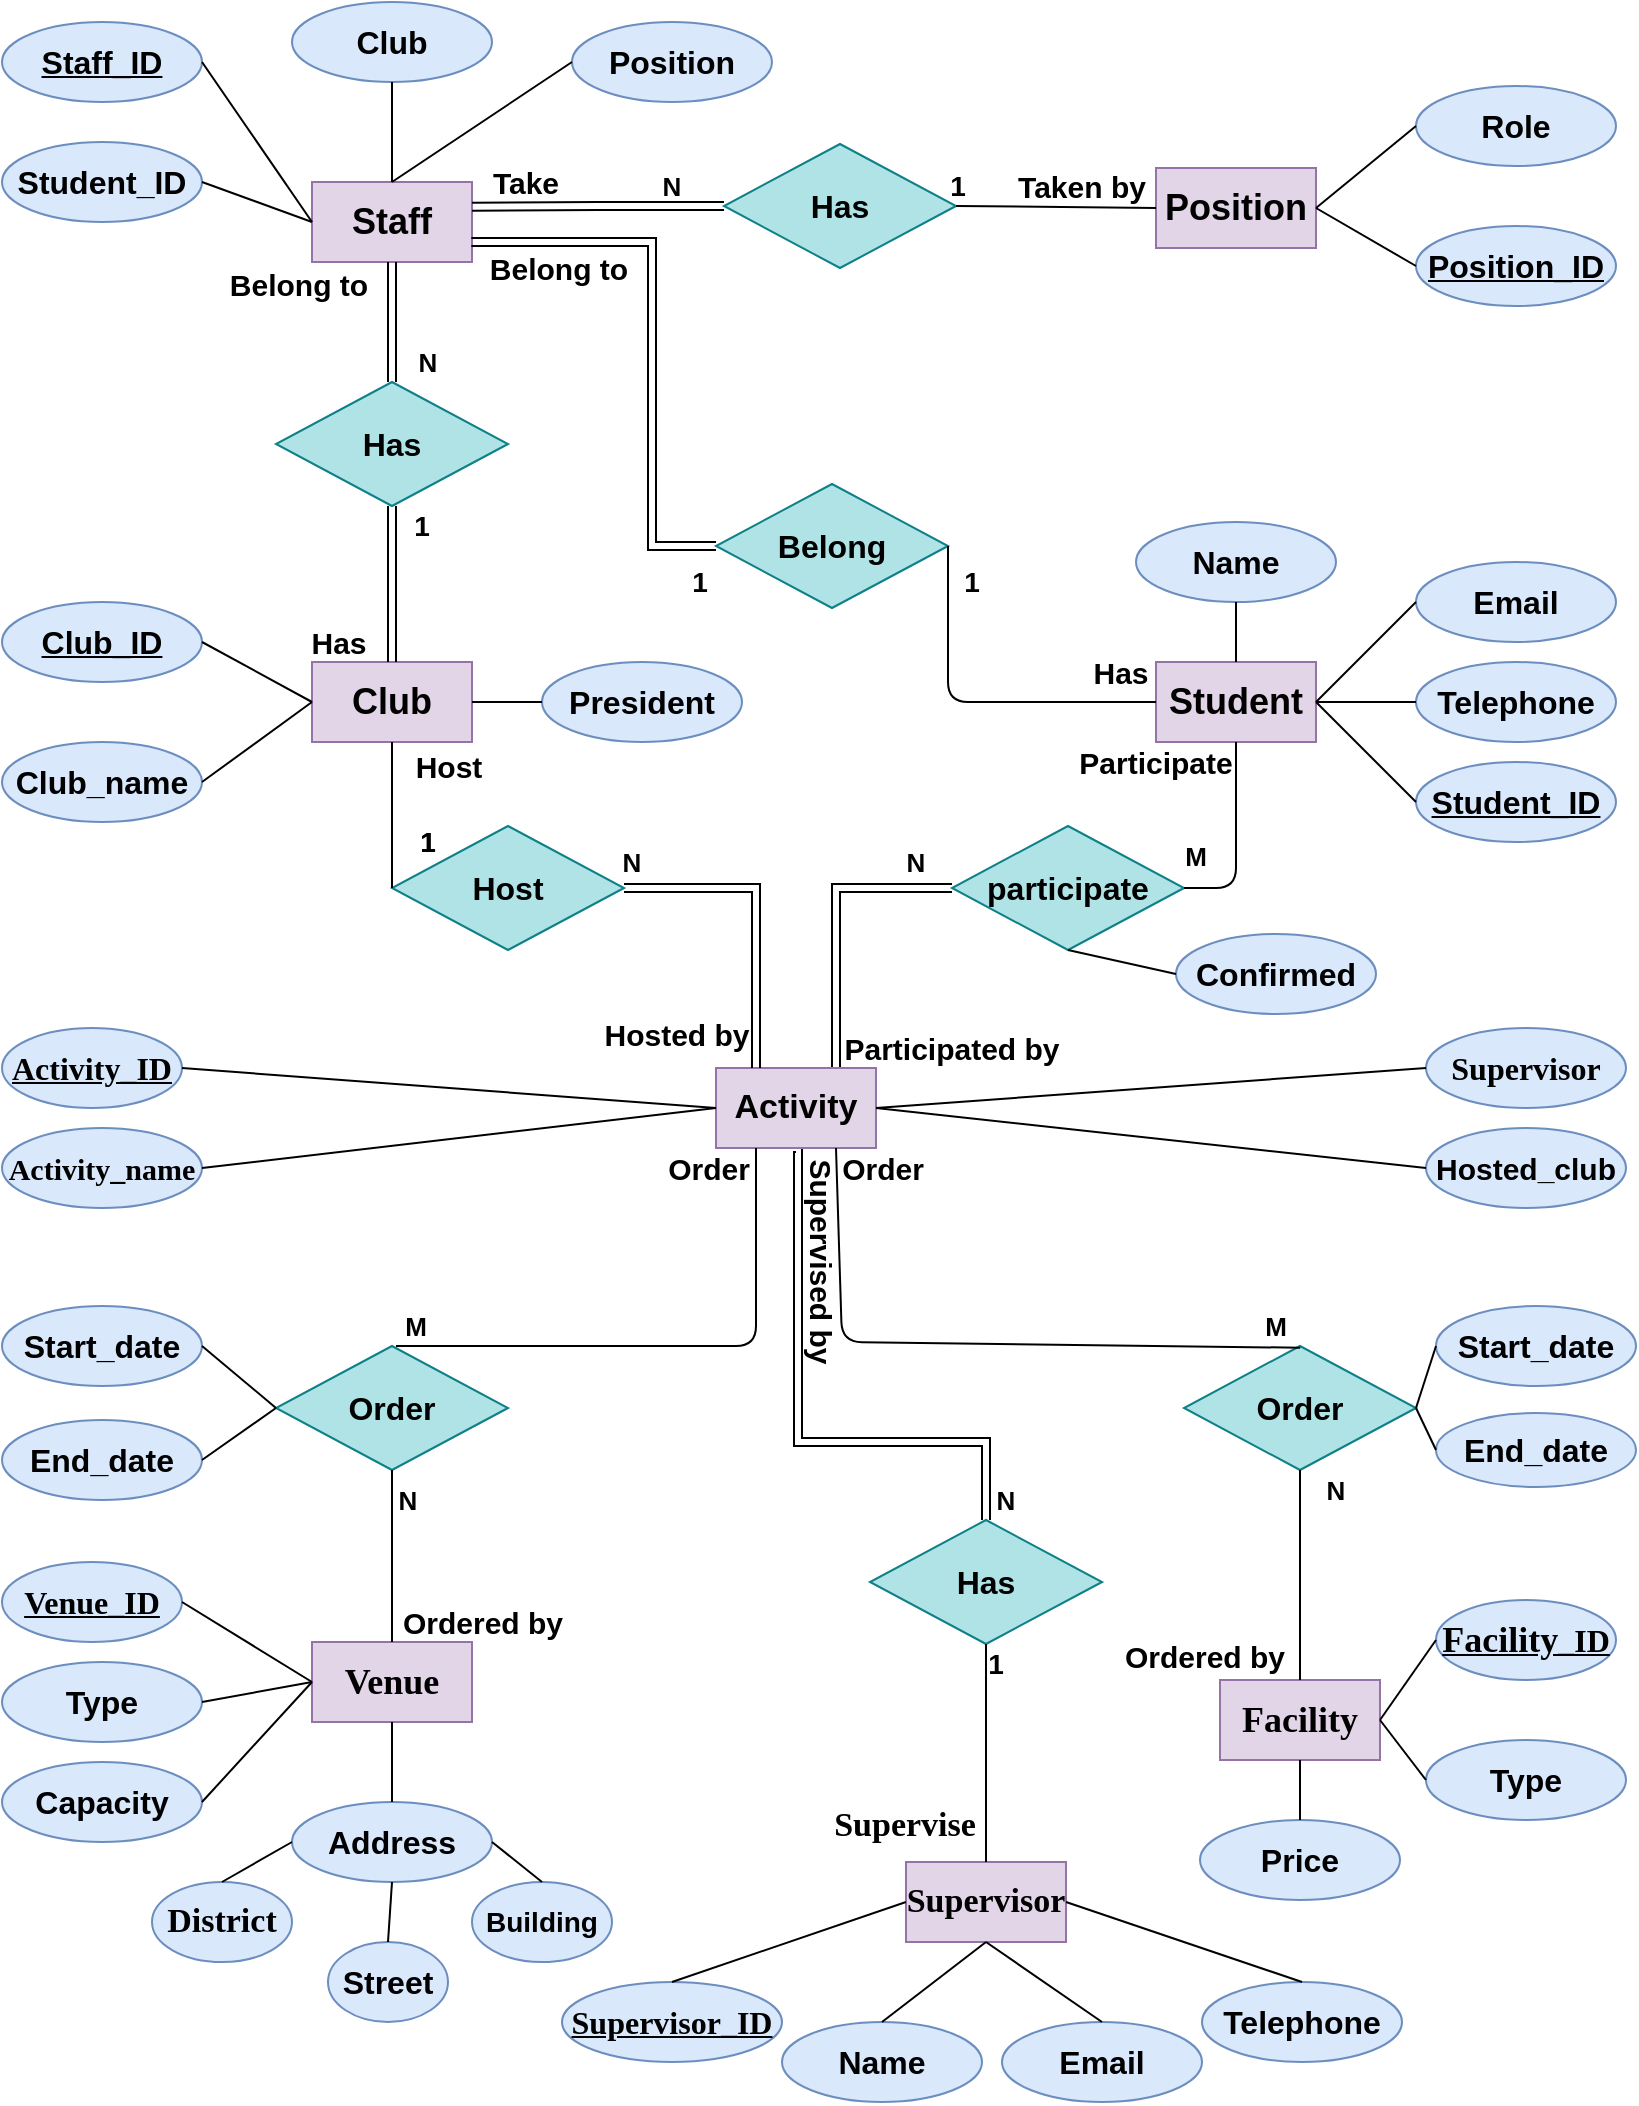 <mxfile version="12.3.0" type="device" pages="1"><diagram id="zt30paivqqzFHxiMV38L" name="Page-1"><mxGraphModel dx="1024" dy="539" grid="1" gridSize="10" guides="1" tooltips="1" connect="1" arrows="1" fold="1" page="1" pageScale="1" pageWidth="827" pageHeight="1169" math="0" shadow="0"><root><mxCell id="0"/><mxCell id="1" parent="0"/><mxCell id="gVmqUrvGVKl8RdNOPW-S-120" style="edgeStyle=orthogonalEdgeStyle;rounded=0;orthogonalLoop=1;jettySize=auto;html=1;exitX=0.75;exitY=0;exitDx=0;exitDy=0;entryX=0.5;entryY=1;entryDx=0;entryDy=0;fontSize=13;shape=link;" parent="1" source="gVmqUrvGVKl8RdNOPW-S-1" target="gVmqUrvGVKl8RdNOPW-S-117" edge="1"><mxGeometry relative="1" as="geometry"/></mxCell><mxCell id="gVmqUrvGVKl8RdNOPW-S-197" style="edgeStyle=orthogonalEdgeStyle;shape=link;rounded=0;orthogonalLoop=1;jettySize=auto;html=1;exitX=0.5;exitY=1;exitDx=0;exitDy=0;entryX=0;entryY=0.5;entryDx=0;entryDy=0;fontSize=13;" parent="1" source="gVmqUrvGVKl8RdNOPW-S-1" target="gVmqUrvGVKl8RdNOPW-S-194" edge="1"><mxGeometry relative="1" as="geometry"><Array as="points"><mxPoint x="403" y="830"/><mxPoint x="497" y="830"/></Array></mxGeometry></mxCell><mxCell id="gVmqUrvGVKl8RdNOPW-S-1" value="&lt;font style=&quot;font-size: 17px&quot;&gt;&lt;span&gt;Activity&lt;/span&gt;&lt;/font&gt;" style="rounded=0;whiteSpace=wrap;html=1;fontStyle=1;fillColor=#e1d5e7;strokeColor=#9673a6;" parent="1" vertex="1"><mxGeometry x="362" y="643" width="80" height="40" as="geometry"/></mxCell><mxCell id="gVmqUrvGVKl8RdNOPW-S-4" value="&lt;font style=&quot;font-size: 18px&quot;&gt;&lt;span&gt;&lt;font style=&quot;font-size: 18px&quot;&gt;Position&lt;/font&gt;&lt;/span&gt;&lt;/font&gt;" style="rounded=0;whiteSpace=wrap;html=1;fontStyle=1;fillColor=#e1d5e7;strokeColor=#9673a6;" parent="1" vertex="1"><mxGeometry x="582" y="193" width="80" height="40" as="geometry"/></mxCell><mxCell id="gVmqUrvGVKl8RdNOPW-S-5" value="&lt;font style=&quot;font-size: 17px&quot;&gt;&lt;span&gt;&lt;font style=&quot;font-size: 17px&quot;&gt;&lt;span style=&quot;font-family: &amp;#34;calibri&amp;#34; ; color: black&quot;&gt;Supervisor&lt;/span&gt;&lt;/font&gt;&lt;/span&gt;&lt;/font&gt;" style="rounded=0;whiteSpace=wrap;html=1;fontStyle=1;fillColor=#e1d5e7;strokeColor=#9673a6;" parent="1" vertex="1"><mxGeometry x="457" y="1040" width="80" height="40" as="geometry"/></mxCell><mxCell id="gVmqUrvGVKl8RdNOPW-S-6" value="&lt;font style=&quot;font-size: 18px&quot;&gt;&lt;span&gt;&lt;font style=&quot;font-size: 18px&quot;&gt;&lt;span style=&quot;font-family: &amp;#34;calibri&amp;#34; ; color: black&quot;&gt;Facility&lt;/span&gt;&lt;/font&gt;&lt;/span&gt;&lt;/font&gt;" style="rounded=0;whiteSpace=wrap;html=1;fontStyle=1;fillColor=#e1d5e7;strokeColor=#9673a6;" parent="1" vertex="1"><mxGeometry x="614" y="949" width="80" height="40" as="geometry"/></mxCell><mxCell id="gVmqUrvGVKl8RdNOPW-S-7" value="&lt;font style=&quot;font-size: 18px&quot;&gt;&lt;span&gt;&lt;span&gt;&lt;font style=&quot;font-size: 18px&quot;&gt;&lt;span style=&quot;font-family: &amp;#34;calibri&amp;#34; ; color: black&quot;&gt;Venue&lt;/span&gt;&lt;/font&gt;&lt;/span&gt;&lt;/span&gt;&lt;/font&gt;" style="rounded=0;whiteSpace=wrap;html=1;fontStyle=1;fillColor=#e1d5e7;strokeColor=#9673a6;" parent="1" vertex="1"><mxGeometry x="160" y="930" width="80" height="40" as="geometry"/></mxCell><mxCell id="gVmqUrvGVKl8RdNOPW-S-8" value="&lt;font style=&quot;font-size: 18px&quot;&gt;&lt;span&gt;&lt;font style=&quot;font-size: 18px&quot;&gt;Staff&lt;/font&gt;&lt;/span&gt;&lt;/font&gt;" style="rounded=0;whiteSpace=wrap;html=1;fontSize=13;fontStyle=1;fillColor=#e1d5e7;strokeColor=#9673a6;" parent="1" vertex="1"><mxGeometry x="160" y="200" width="80" height="40" as="geometry"/></mxCell><mxCell id="gVmqUrvGVKl8RdNOPW-S-9" value="&lt;font style=&quot;font-size: 18px&quot;&gt;&lt;span&gt;Club&lt;/span&gt;&lt;/font&gt;" style="rounded=0;whiteSpace=wrap;html=1;fontStyle=1;fillColor=#e1d5e7;strokeColor=#9673a6;" parent="1" vertex="1"><mxGeometry x="160" y="440" width="80" height="40" as="geometry"/></mxCell><mxCell id="gVmqUrvGVKl8RdNOPW-S-10" value="&lt;font style=&quot;font-size: 18px&quot;&gt;&lt;span&gt;Student&lt;/span&gt;&lt;/font&gt;" style="rounded=0;whiteSpace=wrap;html=1;fontStyle=1;fillColor=#e1d5e7;strokeColor=#9673a6;" parent="1" vertex="1"><mxGeometry x="582" y="440" width="80" height="40" as="geometry"/></mxCell><mxCell id="gVmqUrvGVKl8RdNOPW-S-19" value="&lt;span&gt;&lt;br&gt;&lt;br&gt;&lt;/span&gt;&lt;p style=&quot;margin-top: 0pt ; margin-bottom: 0pt ; margin-left: 0in ; text-align: center ; direction: ltr ; unicode-bidi: embed ; word-break: normal ; font-size: 16px&quot;&gt;&lt;span&gt;&lt;font style=&quot;font-size: 16px&quot;&gt;&lt;u&gt;&lt;span style=&quot;font-family: &amp;quot;calibri&amp;quot; ; color: black&quot;&gt;Activity_ID&lt;/span&gt;&lt;/u&gt;&lt;/font&gt;&lt;/span&gt;&lt;/p&gt;&lt;span&gt;&lt;br&gt;&lt;br&gt;&lt;/span&gt;" style="ellipse;whiteSpace=wrap;html=1;fontSize=13;fillColor=#dae8fc;strokeColor=#6c8ebf;fontStyle=1" parent="1" vertex="1"><mxGeometry x="5" y="623" width="90" height="40" as="geometry"/></mxCell><mxCell id="gVmqUrvGVKl8RdNOPW-S-21" value="&lt;span&gt;&lt;font style=&quot;font-size: 15px&quot;&gt;&lt;br&gt;&lt;br&gt;&lt;/font&gt;&lt;/span&gt;&lt;p style=&quot;margin-top: 0pt ; margin-bottom: 0pt ; margin-left: 0in ; text-align: center ; direction: ltr ; unicode-bidi: embed ; word-break: normal ; font-size: 15px&quot;&gt;&lt;span&gt;&lt;font style=&quot;font-size: 15px&quot;&gt;&lt;span style=&quot;font-family: &amp;quot;calibri&amp;quot; ; color: black&quot;&gt;Activity_name&lt;/span&gt;&lt;/font&gt;&lt;/span&gt;&lt;/p&gt;&lt;span&gt;&lt;font style=&quot;font-size: 15px&quot;&gt;&lt;br&gt;&lt;br&gt;&lt;/font&gt;&lt;/span&gt;" style="ellipse;whiteSpace=wrap;html=1;fontSize=13;fillColor=#dae8fc;strokeColor=#6c8ebf;fontStyle=1" parent="1" vertex="1"><mxGeometry x="5" y="673" width="100" height="40" as="geometry"/></mxCell><mxCell id="gVmqUrvGVKl8RdNOPW-S-26" value="" style="endArrow=none;html=1;fontSize=13;exitX=1;exitY=0.5;exitDx=0;exitDy=0;entryX=0;entryY=0.5;entryDx=0;entryDy=0;fontStyle=1" parent="1" source="gVmqUrvGVKl8RdNOPW-S-19" target="gVmqUrvGVKl8RdNOPW-S-1" edge="1"><mxGeometry width="50" height="50" relative="1" as="geometry"><mxPoint x="280" y="765" as="sourcePoint"/><mxPoint x="360" y="660" as="targetPoint"/></mxGeometry></mxCell><mxCell id="gVmqUrvGVKl8RdNOPW-S-29" value="" style="endArrow=none;html=1;fontSize=13;exitX=1;exitY=0.5;exitDx=0;exitDy=0;entryX=0;entryY=0.5;entryDx=0;entryDy=0;fontStyle=1" parent="1" source="gVmqUrvGVKl8RdNOPW-S-21" target="gVmqUrvGVKl8RdNOPW-S-1" edge="1"><mxGeometry width="50" height="50" relative="1" as="geometry"><mxPoint x="280.0" y="633" as="sourcePoint"/><mxPoint x="350" y="670" as="targetPoint"/></mxGeometry></mxCell><mxCell id="gVmqUrvGVKl8RdNOPW-S-30" value="&lt;font size=&quot;1&quot;&gt;&lt;span style=&quot;font-size: 15px&quot;&gt;Hosted_club&lt;/span&gt;&lt;/font&gt;" style="ellipse;whiteSpace=wrap;html=1;fontSize=13;fillColor=#dae8fc;strokeColor=#6c8ebf;fontStyle=1" parent="1" vertex="1"><mxGeometry x="717" y="673" width="100" height="40" as="geometry"/></mxCell><mxCell id="gVmqUrvGVKl8RdNOPW-S-34" value="" style="endArrow=none;html=1;fontSize=13;exitX=0;exitY=0.5;exitDx=0;exitDy=0;entryX=1;entryY=0.5;entryDx=0;entryDy=0;fontStyle=1" parent="1" source="gVmqUrvGVKl8RdNOPW-S-30" target="gVmqUrvGVKl8RdNOPW-S-1" edge="1"><mxGeometry width="50" height="50" relative="1" as="geometry"><mxPoint x="150" y="673" as="sourcePoint"/><mxPoint x="372.0" y="673" as="targetPoint"/></mxGeometry></mxCell><mxCell id="gVmqUrvGVKl8RdNOPW-S-36" value="&lt;font style=&quot;font-size: 16px&quot;&gt;&lt;span&gt;&lt;font style=&quot;font-size: 16px&quot;&gt;&lt;span style=&quot;font-family: &amp;#34;calibri&amp;#34; ; color: black&quot;&gt;Supervisor&lt;/span&gt;&lt;/font&gt;&lt;/span&gt;&lt;/font&gt;" style="ellipse;whiteSpace=wrap;html=1;fontSize=13;fillColor=#dae8fc;strokeColor=#6c8ebf;fontStyle=1" parent="1" vertex="1"><mxGeometry x="717" y="623" width="100" height="40" as="geometry"/></mxCell><mxCell id="gVmqUrvGVKl8RdNOPW-S-37" value="" style="endArrow=none;html=1;fontSize=13;exitX=1;exitY=0.5;exitDx=0;exitDy=0;entryX=0;entryY=0.5;entryDx=0;entryDy=0;fontStyle=1" parent="1" source="gVmqUrvGVKl8RdNOPW-S-1" target="gVmqUrvGVKl8RdNOPW-S-36" edge="1"><mxGeometry width="50" height="50" relative="1" as="geometry"><mxPoint x="140" y="626" as="sourcePoint"/><mxPoint x="372.0" y="673" as="targetPoint"/></mxGeometry></mxCell><mxCell id="gVmqUrvGVKl8RdNOPW-S-47" value="&lt;span&gt;&lt;br&gt;&lt;br&gt;&lt;/span&gt;&lt;p style=&quot;margin-top: 0pt ; margin-bottom: 0pt ; margin-left: 0in ; text-align: center ; direction: ltr ; unicode-bidi: embed ; word-break: normal ; font-size: 16px&quot;&gt;&lt;span&gt;&lt;font style=&quot;font-size: 16px&quot;&gt;&lt;u&gt;&lt;span style=&quot;font-family: &amp;#34;calibri&amp;#34; ; color: black&quot;&gt;&lt;span&gt;&lt;span&gt;&lt;font style=&quot;font-size: 16px&quot;&gt;&lt;span style=&quot;font-family: &amp;#34;calibri&amp;#34; ; color: black&quot;&gt;Venue&lt;/span&gt;&lt;/font&gt;&lt;/span&gt;&lt;/span&gt;_ID&lt;/span&gt;&lt;/u&gt;&lt;/font&gt;&lt;/span&gt;&lt;/p&gt;&lt;span&gt;&lt;br&gt;&lt;br&gt;&lt;/span&gt;" style="ellipse;whiteSpace=wrap;html=1;fontSize=13;fillColor=#dae8fc;strokeColor=#6c8ebf;fontStyle=1" parent="1" vertex="1"><mxGeometry x="5" y="890" width="90" height="40" as="geometry"/></mxCell><mxCell id="gVmqUrvGVKl8RdNOPW-S-49" value="" style="endArrow=none;html=1;fontSize=13;entryX=0;entryY=0.5;entryDx=0;entryDy=0;exitX=1;exitY=0.5;exitDx=0;exitDy=0;" parent="1" source="gVmqUrvGVKl8RdNOPW-S-47" target="gVmqUrvGVKl8RdNOPW-S-7" edge="1"><mxGeometry width="50" height="50" relative="1" as="geometry"><mxPoint x="10" y="1190" as="sourcePoint"/><mxPoint x="60" y="1140" as="targetPoint"/></mxGeometry></mxCell><mxCell id="gVmqUrvGVKl8RdNOPW-S-50" value="&lt;font style=&quot;font-size: 16px&quot;&gt;Address&lt;/font&gt;" style="ellipse;whiteSpace=wrap;html=1;fontSize=13;fillColor=#dae8fc;strokeColor=#6c8ebf;fontStyle=1" parent="1" vertex="1"><mxGeometry x="150" y="1010" width="100" height="40" as="geometry"/></mxCell><mxCell id="gVmqUrvGVKl8RdNOPW-S-51" value="&lt;font style=&quot;font-size: 16px&quot;&gt;Type&lt;/font&gt;" style="ellipse;whiteSpace=wrap;html=1;fontSize=13;fillColor=#dae8fc;strokeColor=#6c8ebf;fontStyle=1" parent="1" vertex="1"><mxGeometry x="5" y="940" width="100" height="40" as="geometry"/></mxCell><mxCell id="gVmqUrvGVKl8RdNOPW-S-54" value="&lt;font style=&quot;font-size: 16px&quot;&gt;Capacity&lt;/font&gt;" style="ellipse;whiteSpace=wrap;html=1;fontSize=13;fillColor=#dae8fc;strokeColor=#6c8ebf;fontStyle=1" parent="1" vertex="1"><mxGeometry x="5" y="990" width="100" height="40" as="geometry"/></mxCell><mxCell id="gVmqUrvGVKl8RdNOPW-S-55" value="" style="endArrow=none;html=1;fontSize=13;exitX=1;exitY=0.5;exitDx=0;exitDy=0;" parent="1" source="gVmqUrvGVKl8RdNOPW-S-51" edge="1"><mxGeometry width="50" height="50" relative="1" as="geometry"><mxPoint x="105" y="920" as="sourcePoint"/><mxPoint x="160" y="950" as="targetPoint"/></mxGeometry></mxCell><mxCell id="gVmqUrvGVKl8RdNOPW-S-56" value="" style="endArrow=none;html=1;fontSize=13;exitX=1;exitY=0.5;exitDx=0;exitDy=0;" parent="1" source="gVmqUrvGVKl8RdNOPW-S-54" edge="1"><mxGeometry width="50" height="50" relative="1" as="geometry"><mxPoint x="115" y="970" as="sourcePoint"/><mxPoint x="160" y="950" as="targetPoint"/></mxGeometry></mxCell><mxCell id="gVmqUrvGVKl8RdNOPW-S-57" value="" style="endArrow=none;html=1;fontSize=13;exitX=0.5;exitY=0;exitDx=0;exitDy=0;entryX=0.5;entryY=1;entryDx=0;entryDy=0;" parent="1" source="gVmqUrvGVKl8RdNOPW-S-50" target="gVmqUrvGVKl8RdNOPW-S-7" edge="1"><mxGeometry width="50" height="50" relative="1" as="geometry"><mxPoint x="115" y="1020" as="sourcePoint"/><mxPoint x="170" y="960" as="targetPoint"/></mxGeometry></mxCell><mxCell id="gVmqUrvGVKl8RdNOPW-S-58" value="&lt;span&gt;&lt;br&gt;&lt;br&gt;&lt;/span&gt;&lt;p style=&quot;margin-top: 0pt ; margin-bottom: 0pt ; margin-left: 0in ; text-align: center ; direction: ltr ; unicode-bidi: embed ; word-break: normal ; font-size: 16px&quot;&gt;&lt;span&gt;&lt;font style=&quot;font-size: 16px&quot;&gt;&lt;u&gt;&lt;span style=&quot;font-family: &amp;#34;calibri&amp;#34; ; color: black&quot;&gt;&lt;span&gt;&lt;span&gt;&lt;font style=&quot;font-size: 16px&quot;&gt;&lt;span style=&quot;font-family: &amp;#34;calibri&amp;#34; ; color: black&quot;&gt;&lt;font style=&quot;font-size: 16px&quot;&gt;&lt;span&gt;&lt;font style=&quot;font-size: 16px&quot;&gt;&lt;span style=&quot;font-family: &amp;#34;calibri&amp;#34; ; color: black&quot;&gt;Supervisor&lt;/span&gt;&lt;/font&gt;&lt;/span&gt;&lt;/font&gt;&lt;/span&gt;&lt;/font&gt;&lt;/span&gt;&lt;/span&gt;_ID&lt;/span&gt;&lt;/u&gt;&lt;/font&gt;&lt;/span&gt;&lt;/p&gt;&lt;span&gt;&lt;br&gt;&lt;br&gt;&lt;/span&gt;" style="ellipse;whiteSpace=wrap;html=1;fontSize=13;fillColor=#dae8fc;strokeColor=#6c8ebf;fontStyle=1" parent="1" vertex="1"><mxGeometry x="285" y="1100" width="110" height="40" as="geometry"/></mxCell><mxCell id="gVmqUrvGVKl8RdNOPW-S-59" value="&lt;font style=&quot;font-size: 17px&quot;&gt;&lt;span style=&quot;font-family: &amp;#34;calibri&amp;#34; ; color: black ; font-weight: bold&quot;&gt;District&lt;/span&gt;&lt;/font&gt;" style="ellipse;whiteSpace=wrap;html=1;fontSize=13;fillColor=#dae8fc;strokeColor=#6c8ebf;fontStyle=1" parent="1" vertex="1"><mxGeometry x="80" y="1050" width="70" height="40" as="geometry"/></mxCell><mxCell id="gVmqUrvGVKl8RdNOPW-S-60" value="&lt;font style=&quot;font-size: 16px&quot;&gt;Street&lt;/font&gt;" style="ellipse;whiteSpace=wrap;html=1;fontSize=13;fillColor=#dae8fc;strokeColor=#6c8ebf;fontStyle=1" parent="1" vertex="1"><mxGeometry x="168" y="1080" width="60" height="40" as="geometry"/></mxCell><mxCell id="gVmqUrvGVKl8RdNOPW-S-61" value="&lt;font style=&quot;font-size: 14px&quot;&gt;Building&lt;/font&gt;" style="ellipse;whiteSpace=wrap;html=1;fontSize=13;fillColor=#dae8fc;strokeColor=#6c8ebf;fontStyle=1" parent="1" vertex="1"><mxGeometry x="240" y="1050" width="70" height="40" as="geometry"/></mxCell><mxCell id="gVmqUrvGVKl8RdNOPW-S-62" value="" style="endArrow=none;html=1;fontSize=13;entryX=0;entryY=0.5;entryDx=0;entryDy=0;exitX=0.5;exitY=0;exitDx=0;exitDy=0;" parent="1" source="gVmqUrvGVKl8RdNOPW-S-59" target="gVmqUrvGVKl8RdNOPW-S-50" edge="1"><mxGeometry width="50" height="50" relative="1" as="geometry"><mxPoint x="10" y="1280" as="sourcePoint"/><mxPoint x="60" y="1230" as="targetPoint"/></mxGeometry></mxCell><mxCell id="gVmqUrvGVKl8RdNOPW-S-63" value="" style="endArrow=none;html=1;fontSize=13;entryX=1;entryY=0.5;entryDx=0;entryDy=0;exitX=0.5;exitY=0;exitDx=0;exitDy=0;" parent="1" source="gVmqUrvGVKl8RdNOPW-S-61" target="gVmqUrvGVKl8RdNOPW-S-50" edge="1"><mxGeometry width="50" height="50" relative="1" as="geometry"><mxPoint x="10" y="1280" as="sourcePoint"/><mxPoint x="60" y="1230" as="targetPoint"/></mxGeometry></mxCell><mxCell id="gVmqUrvGVKl8RdNOPW-S-64" value="" style="endArrow=none;html=1;fontSize=13;entryX=0.5;entryY=1;entryDx=0;entryDy=0;exitX=0.5;exitY=0;exitDx=0;exitDy=0;" parent="1" source="gVmqUrvGVKl8RdNOPW-S-60" target="gVmqUrvGVKl8RdNOPW-S-50" edge="1"><mxGeometry width="50" height="50" relative="1" as="geometry"><mxPoint x="10" y="1280" as="sourcePoint"/><mxPoint x="60" y="1230" as="targetPoint"/></mxGeometry></mxCell><mxCell id="gVmqUrvGVKl8RdNOPW-S-65" value="&lt;font style=&quot;font-size: 16px&quot;&gt;Name&lt;/font&gt;" style="ellipse;whiteSpace=wrap;html=1;fontSize=13;fillColor=#dae8fc;strokeColor=#6c8ebf;fontStyle=1" parent="1" vertex="1"><mxGeometry x="395" y="1120" width="100" height="40" as="geometry"/></mxCell><mxCell id="gVmqUrvGVKl8RdNOPW-S-66" value="&lt;font style=&quot;font-size: 16px&quot;&gt;Email&lt;/font&gt;" style="ellipse;whiteSpace=wrap;html=1;fontSize=13;fillColor=#dae8fc;strokeColor=#6c8ebf;fontStyle=1" parent="1" vertex="1"><mxGeometry x="505" y="1120" width="100" height="40" as="geometry"/></mxCell><mxCell id="gVmqUrvGVKl8RdNOPW-S-67" value="&lt;font style=&quot;font-size: 16px&quot;&gt;Telephone&lt;/font&gt;" style="ellipse;whiteSpace=wrap;html=1;fontSize=13;fillColor=#dae8fc;strokeColor=#6c8ebf;fontStyle=1" parent="1" vertex="1"><mxGeometry x="605" y="1100" width="100" height="40" as="geometry"/></mxCell><mxCell id="gVmqUrvGVKl8RdNOPW-S-68" value="" style="endArrow=none;html=1;fontSize=13;entryX=0;entryY=0.5;entryDx=0;entryDy=0;exitX=0.5;exitY=0;exitDx=0;exitDy=0;" parent="1" source="gVmqUrvGVKl8RdNOPW-S-58" target="gVmqUrvGVKl8RdNOPW-S-5" edge="1"><mxGeometry width="50" height="50" relative="1" as="geometry"><mxPoint x="85" y="1238.5" as="sourcePoint"/><mxPoint x="135" y="1188.5" as="targetPoint"/></mxGeometry></mxCell><mxCell id="gVmqUrvGVKl8RdNOPW-S-69" value="" style="endArrow=none;html=1;fontSize=13;entryX=0.5;entryY=1;entryDx=0;entryDy=0;exitX=0.5;exitY=0;exitDx=0;exitDy=0;" parent="1" source="gVmqUrvGVKl8RdNOPW-S-65" target="gVmqUrvGVKl8RdNOPW-S-5" edge="1"><mxGeometry width="50" height="50" relative="1" as="geometry"><mxPoint x="85" y="1238.5" as="sourcePoint"/><mxPoint x="135" y="1188.5" as="targetPoint"/></mxGeometry></mxCell><mxCell id="gVmqUrvGVKl8RdNOPW-S-70" value="" style="endArrow=none;html=1;fontSize=13;entryX=0.5;entryY=1;entryDx=0;entryDy=0;exitX=0.5;exitY=0;exitDx=0;exitDy=0;" parent="1" source="gVmqUrvGVKl8RdNOPW-S-66" target="gVmqUrvGVKl8RdNOPW-S-5" edge="1"><mxGeometry width="50" height="50" relative="1" as="geometry"><mxPoint x="85" y="1238.5" as="sourcePoint"/><mxPoint x="135" y="1188.5" as="targetPoint"/></mxGeometry></mxCell><mxCell id="gVmqUrvGVKl8RdNOPW-S-71" value="" style="endArrow=none;html=1;fontSize=13;entryX=1;entryY=0.5;entryDx=0;entryDy=0;exitX=0.5;exitY=0;exitDx=0;exitDy=0;" parent="1" source="gVmqUrvGVKl8RdNOPW-S-67" target="gVmqUrvGVKl8RdNOPW-S-5" edge="1"><mxGeometry width="50" height="50" relative="1" as="geometry"><mxPoint x="85" y="1238.5" as="sourcePoint"/><mxPoint x="135" y="1188.5" as="targetPoint"/></mxGeometry></mxCell><mxCell id="gVmqUrvGVKl8RdNOPW-S-72" value="&lt;font style=&quot;font-size: 16px&quot;&gt;Name&lt;/font&gt;" style="ellipse;whiteSpace=wrap;html=1;fontSize=13;fillColor=#dae8fc;strokeColor=#6c8ebf;fontStyle=1" parent="1" vertex="1"><mxGeometry x="572" y="370" width="100" height="40" as="geometry"/></mxCell><mxCell id="gVmqUrvGVKl8RdNOPW-S-73" value="&lt;font style=&quot;font-size: 16px&quot;&gt;Email&lt;/font&gt;" style="ellipse;whiteSpace=wrap;html=1;fontSize=13;fillColor=#dae8fc;strokeColor=#6c8ebf;fontStyle=1" parent="1" vertex="1"><mxGeometry x="712" y="390" width="100" height="40" as="geometry"/></mxCell><mxCell id="gVmqUrvGVKl8RdNOPW-S-74" value="&lt;font style=&quot;font-size: 16px&quot;&gt;Telephone&lt;/font&gt;" style="ellipse;whiteSpace=wrap;html=1;fontSize=13;fillColor=#dae8fc;strokeColor=#6c8ebf;fontStyle=1" parent="1" vertex="1"><mxGeometry x="712" y="440" width="100" height="40" as="geometry"/></mxCell><mxCell id="gVmqUrvGVKl8RdNOPW-S-75" value="" style="endArrow=none;html=1;fontSize=13;entryX=0.5;entryY=0;entryDx=0;entryDy=0;exitX=0.5;exitY=1;exitDx=0;exitDy=0;" parent="1" source="gVmqUrvGVKl8RdNOPW-S-72" target="gVmqUrvGVKl8RdNOPW-S-10" edge="1"><mxGeometry width="50" height="50" relative="1" as="geometry"><mxPoint x="192" y="480" as="sourcePoint"/><mxPoint x="594.0" y="320.0" as="targetPoint"/></mxGeometry></mxCell><mxCell id="gVmqUrvGVKl8RdNOPW-S-76" value="" style="endArrow=none;html=1;fontSize=13;entryX=1;entryY=0.5;entryDx=0;entryDy=0;exitX=0;exitY=0.5;exitDx=0;exitDy=0;" parent="1" source="gVmqUrvGVKl8RdNOPW-S-73" target="gVmqUrvGVKl8RdNOPW-S-10" edge="1"><mxGeometry width="50" height="50" relative="1" as="geometry"><mxPoint x="192" y="480" as="sourcePoint"/><mxPoint x="594.0" y="320.0" as="targetPoint"/></mxGeometry></mxCell><mxCell id="gVmqUrvGVKl8RdNOPW-S-77" value="" style="endArrow=none;html=1;fontSize=13;entryX=1;entryY=0.5;entryDx=0;entryDy=0;exitX=0;exitY=0.5;exitDx=0;exitDy=0;" parent="1" source="gVmqUrvGVKl8RdNOPW-S-74" target="gVmqUrvGVKl8RdNOPW-S-10" edge="1"><mxGeometry width="50" height="50" relative="1" as="geometry"><mxPoint x="192" y="480" as="sourcePoint"/><mxPoint x="634.0" y="300" as="targetPoint"/></mxGeometry></mxCell><mxCell id="gVmqUrvGVKl8RdNOPW-S-81" value="&lt;span&gt;&lt;br&gt;&lt;br&gt;&lt;/span&gt;&lt;p style=&quot;margin-top: 0pt ; margin-bottom: 0pt ; margin-left: 0in ; text-align: center ; direction: ltr ; unicode-bidi: embed ; word-break: normal ; font-size: 16px&quot;&gt;&lt;span&gt;&lt;font style=&quot;font-size: 16px&quot;&gt;&lt;u&gt;&lt;span style=&quot;font-family: &amp;#34;calibri&amp;#34; ; color: black&quot;&gt;&lt;span&gt;&lt;span&gt;&lt;font style=&quot;font-size: 16px&quot;&gt;&lt;span style=&quot;font-family: &amp;#34;calibri&amp;#34; ; color: black&quot;&gt;&lt;font style=&quot;font-size: 18px&quot;&gt;&lt;span&gt;&lt;font style=&quot;font-size: 18px&quot;&gt;&lt;span style=&quot;font-family: &amp;#34;calibri&amp;#34; ; color: black&quot;&gt;Facility&lt;/span&gt;&lt;/font&gt;&lt;/span&gt;&lt;/font&gt;&lt;/span&gt;&lt;/font&gt;&lt;/span&gt;&lt;/span&gt;_ID&lt;/span&gt;&lt;/u&gt;&lt;/font&gt;&lt;/span&gt;&lt;/p&gt;&lt;span&gt;&lt;br&gt;&lt;br&gt;&lt;/span&gt;" style="ellipse;whiteSpace=wrap;html=1;fontSize=13;fillColor=#dae8fc;strokeColor=#6c8ebf;fontStyle=1" parent="1" vertex="1"><mxGeometry x="722" y="909" width="90" height="40" as="geometry"/></mxCell><mxCell id="gVmqUrvGVKl8RdNOPW-S-83" value="&lt;font style=&quot;font-size: 16px&quot;&gt;Type&lt;/font&gt;" style="ellipse;whiteSpace=wrap;html=1;fontSize=13;fillColor=#dae8fc;strokeColor=#6c8ebf;fontStyle=1" parent="1" vertex="1"><mxGeometry x="717" y="979" width="100" height="40" as="geometry"/></mxCell><mxCell id="gVmqUrvGVKl8RdNOPW-S-84" value="&lt;font style=&quot;font-size: 16px&quot;&gt;Price&lt;/font&gt;" style="ellipse;whiteSpace=wrap;html=1;fontSize=13;fillColor=#dae8fc;strokeColor=#6c8ebf;fontStyle=1" parent="1" vertex="1"><mxGeometry x="604" y="1019" width="100" height="40" as="geometry"/></mxCell><mxCell id="gVmqUrvGVKl8RdNOPW-S-86" value="" style="endArrow=none;html=1;fontSize=13;entryX=0.5;entryY=0;entryDx=0;entryDy=0;exitX=0.5;exitY=1;exitDx=0;exitDy=0;" parent="1" source="gVmqUrvGVKl8RdNOPW-S-6" target="gVmqUrvGVKl8RdNOPW-S-84" edge="1"><mxGeometry width="50" height="50" relative="1" as="geometry"><mxPoint x="2" y="1299" as="sourcePoint"/><mxPoint x="52" y="1249" as="targetPoint"/></mxGeometry></mxCell><mxCell id="gVmqUrvGVKl8RdNOPW-S-87" value="" style="endArrow=none;html=1;fontSize=13;entryX=1;entryY=0.5;entryDx=0;entryDy=0;exitX=0;exitY=0.5;exitDx=0;exitDy=0;" parent="1" source="gVmqUrvGVKl8RdNOPW-S-83" target="gVmqUrvGVKl8RdNOPW-S-6" edge="1"><mxGeometry width="50" height="50" relative="1" as="geometry"><mxPoint x="2" y="1299" as="sourcePoint"/><mxPoint x="52" y="1249" as="targetPoint"/></mxGeometry></mxCell><mxCell id="gVmqUrvGVKl8RdNOPW-S-88" value="" style="endArrow=none;html=1;fontSize=13;entryX=0;entryY=0.5;entryDx=0;entryDy=0;exitX=1;exitY=0.5;exitDx=0;exitDy=0;" parent="1" source="gVmqUrvGVKl8RdNOPW-S-6" target="gVmqUrvGVKl8RdNOPW-S-81" edge="1"><mxGeometry width="50" height="50" relative="1" as="geometry"><mxPoint x="2" y="1299" as="sourcePoint"/><mxPoint x="52" y="1249" as="targetPoint"/></mxGeometry></mxCell><mxCell id="gVmqUrvGVKl8RdNOPW-S-89" value="&lt;font style=&quot;font-size: 16px&quot;&gt;Club_name&lt;/font&gt;" style="ellipse;whiteSpace=wrap;html=1;fontSize=13;fillColor=#dae8fc;strokeColor=#6c8ebf;fontStyle=1" parent="1" vertex="1"><mxGeometry x="5" y="480" width="100" height="40" as="geometry"/></mxCell><mxCell id="gVmqUrvGVKl8RdNOPW-S-93" value="&lt;u&gt;&lt;font style=&quot;font-size: 16px&quot;&gt;Club_ID&lt;/font&gt;&lt;/u&gt;" style="ellipse;whiteSpace=wrap;html=1;fontSize=13;fillColor=#dae8fc;strokeColor=#6c8ebf;fontStyle=1" parent="1" vertex="1"><mxGeometry x="5" y="410" width="100" height="40" as="geometry"/></mxCell><mxCell id="gVmqUrvGVKl8RdNOPW-S-94" value="" style="endArrow=none;html=1;fontSize=13;entryX=0;entryY=0.5;entryDx=0;entryDy=0;exitX=1;exitY=0.5;exitDx=0;exitDy=0;" parent="1" source="gVmqUrvGVKl8RdNOPW-S-93" target="gVmqUrvGVKl8RdNOPW-S-9" edge="1"><mxGeometry width="50" height="50" relative="1" as="geometry"><mxPoint x="10" y="1190" as="sourcePoint"/><mxPoint x="60" y="1140" as="targetPoint"/></mxGeometry></mxCell><mxCell id="gVmqUrvGVKl8RdNOPW-S-95" value="" style="endArrow=none;html=1;fontSize=13;entryX=0;entryY=0.5;entryDx=0;entryDy=0;exitX=1;exitY=0.5;exitDx=0;exitDy=0;" parent="1" source="gVmqUrvGVKl8RdNOPW-S-89" target="gVmqUrvGVKl8RdNOPW-S-9" edge="1"><mxGeometry width="50" height="50" relative="1" as="geometry"><mxPoint x="10" y="1190" as="sourcePoint"/><mxPoint x="60" y="1140" as="targetPoint"/></mxGeometry></mxCell><mxCell id="gVmqUrvGVKl8RdNOPW-S-96" value="&lt;u&gt;&lt;font style=&quot;font-size: 16px&quot;&gt;Staff_ID&lt;/font&gt;&lt;/u&gt;" style="ellipse;whiteSpace=wrap;html=1;fontSize=13;fillColor=#dae8fc;strokeColor=#6c8ebf;fontStyle=1" parent="1" vertex="1"><mxGeometry x="5" y="120" width="100" height="40" as="geometry"/></mxCell><mxCell id="gVmqUrvGVKl8RdNOPW-S-97" value="&lt;u&gt;&lt;font style=&quot;font-size: 16px&quot;&gt;Student_ID&lt;/font&gt;&lt;/u&gt;" style="ellipse;whiteSpace=wrap;html=1;fontSize=13;fillColor=#dae8fc;strokeColor=#6c8ebf;fontStyle=1" parent="1" vertex="1"><mxGeometry x="712" y="490" width="100" height="40" as="geometry"/></mxCell><mxCell id="gVmqUrvGVKl8RdNOPW-S-98" value="" style="endArrow=none;html=1;fontSize=13;entryX=1;entryY=0.5;entryDx=0;entryDy=0;exitX=0;exitY=0.5;exitDx=0;exitDy=0;" parent="1" source="gVmqUrvGVKl8RdNOPW-S-97" target="gVmqUrvGVKl8RdNOPW-S-10" edge="1"><mxGeometry width="50" height="50" relative="1" as="geometry"><mxPoint x="722" y="460" as="sourcePoint"/><mxPoint x="672" y="470" as="targetPoint"/></mxGeometry></mxCell><mxCell id="gVmqUrvGVKl8RdNOPW-S-99" value="&lt;font style=&quot;font-size: 16px&quot;&gt;Student_ID&lt;/font&gt;" style="ellipse;whiteSpace=wrap;html=1;fontSize=13;fillColor=#dae8fc;strokeColor=#6c8ebf;fontStyle=1" parent="1" vertex="1"><mxGeometry x="5" y="180" width="100" height="40" as="geometry"/></mxCell><mxCell id="gVmqUrvGVKl8RdNOPW-S-102" value="&lt;font style=&quot;font-size: 16px&quot;&gt;Club&lt;/font&gt;" style="ellipse;whiteSpace=wrap;html=1;fontSize=13;fillColor=#dae8fc;strokeColor=#6c8ebf;fontStyle=1" parent="1" vertex="1"><mxGeometry x="150" y="110" width="100" height="40" as="geometry"/></mxCell><mxCell id="gVmqUrvGVKl8RdNOPW-S-103" value="&lt;font style=&quot;font-size: 16px&quot;&gt;Position&lt;/font&gt;" style="ellipse;whiteSpace=wrap;html=1;fontSize=13;fillColor=#dae8fc;strokeColor=#6c8ebf;fontStyle=1" parent="1" vertex="1"><mxGeometry x="290" y="120" width="100" height="40" as="geometry"/></mxCell><mxCell id="gVmqUrvGVKl8RdNOPW-S-106" value="" style="endArrow=none;html=1;fontSize=13;entryX=1;entryY=0.5;entryDx=0;entryDy=0;exitX=0;exitY=0.5;exitDx=0;exitDy=0;" parent="1" source="gVmqUrvGVKl8RdNOPW-S-8" target="gVmqUrvGVKl8RdNOPW-S-99" edge="1"><mxGeometry width="50" height="50" relative="1" as="geometry"><mxPoint x="115" y="440" as="sourcePoint"/><mxPoint x="170" y="470" as="targetPoint"/></mxGeometry></mxCell><mxCell id="gVmqUrvGVKl8RdNOPW-S-107" value="" style="endArrow=none;html=1;fontSize=13;entryX=1;entryY=0.5;entryDx=0;entryDy=0;exitX=0;exitY=0.5;exitDx=0;exitDy=0;" parent="1" source="gVmqUrvGVKl8RdNOPW-S-8" target="gVmqUrvGVKl8RdNOPW-S-96" edge="1"><mxGeometry width="50" height="50" relative="1" as="geometry"><mxPoint x="170" y="230.0" as="sourcePoint"/><mxPoint x="115" y="210.0" as="targetPoint"/></mxGeometry></mxCell><mxCell id="gVmqUrvGVKl8RdNOPW-S-108" value="" style="endArrow=none;html=1;fontSize=13;entryX=0.5;entryY=1;entryDx=0;entryDy=0;exitX=0.5;exitY=0;exitDx=0;exitDy=0;" parent="1" source="gVmqUrvGVKl8RdNOPW-S-8" target="gVmqUrvGVKl8RdNOPW-S-102" edge="1"><mxGeometry width="50" height="50" relative="1" as="geometry"><mxPoint x="180" y="240.0" as="sourcePoint"/><mxPoint x="125" y="220.0" as="targetPoint"/></mxGeometry></mxCell><mxCell id="gVmqUrvGVKl8RdNOPW-S-109" value="" style="endArrow=none;html=1;fontSize=13;entryX=0;entryY=0.5;entryDx=0;entryDy=0;exitX=0.5;exitY=0;exitDx=0;exitDy=0;" parent="1" source="gVmqUrvGVKl8RdNOPW-S-8" target="gVmqUrvGVKl8RdNOPW-S-103" edge="1"><mxGeometry width="50" height="50" relative="1" as="geometry"><mxPoint x="190" y="250.0" as="sourcePoint"/><mxPoint x="135" y="230.0" as="targetPoint"/></mxGeometry></mxCell><mxCell id="gVmqUrvGVKl8RdNOPW-S-111" value="&lt;font style=&quot;font-size: 16px&quot;&gt;Role&lt;/font&gt;" style="ellipse;whiteSpace=wrap;html=1;fontSize=13;fillColor=#dae8fc;strokeColor=#6c8ebf;fontStyle=1" parent="1" vertex="1"><mxGeometry x="712" y="152" width="100" height="40" as="geometry"/></mxCell><mxCell id="gVmqUrvGVKl8RdNOPW-S-112" value="" style="endArrow=none;html=1;fontSize=13;entryX=1;entryY=0.5;entryDx=0;entryDy=0;exitX=0;exitY=0.5;exitDx=0;exitDy=0;" parent="1" source="gVmqUrvGVKl8RdNOPW-S-111" target="gVmqUrvGVKl8RdNOPW-S-4" edge="1"><mxGeometry width="50" height="50" relative="1" as="geometry"><mxPoint x="722" y="392" as="sourcePoint"/><mxPoint x="672" y="462" as="targetPoint"/></mxGeometry></mxCell><mxCell id="gVmqUrvGVKl8RdNOPW-S-113" value="&lt;u&gt;&lt;font style=&quot;font-size: 16px&quot;&gt;Position_ID&lt;/font&gt;&lt;/u&gt;" style="ellipse;whiteSpace=wrap;html=1;fontSize=13;fillColor=#dae8fc;strokeColor=#6c8ebf;fontStyle=1" parent="1" vertex="1"><mxGeometry x="712" y="222" width="100" height="40" as="geometry"/></mxCell><mxCell id="gVmqUrvGVKl8RdNOPW-S-115" value="" style="endArrow=none;html=1;fontSize=13;entryX=1;entryY=0.5;entryDx=0;entryDy=0;exitX=0;exitY=0.5;exitDx=0;exitDy=0;" parent="1" source="gVmqUrvGVKl8RdNOPW-S-113" target="gVmqUrvGVKl8RdNOPW-S-4" edge="1"><mxGeometry width="50" height="50" relative="1" as="geometry"><mxPoint x="722" y="152" as="sourcePoint"/><mxPoint x="632" y="202" as="targetPoint"/></mxGeometry></mxCell><mxCell id="gVmqUrvGVKl8RdNOPW-S-117" value="&lt;font style=&quot;font-size: 16px&quot;&gt;&lt;b&gt;participate&lt;/b&gt;&lt;/font&gt;" style="rhombus;whiteSpace=wrap;html=1;fontSize=13;direction=south;rotation=0;fillColor=#b0e3e6;strokeColor=#0e8088;" parent="1" vertex="1"><mxGeometry x="480" y="522" width="116" height="62" as="geometry"/></mxCell><mxCell id="gVmqUrvGVKl8RdNOPW-S-126" value="" style="endArrow=none;html=1;fontSize=13;entryX=0.5;entryY=1;entryDx=0;entryDy=0;exitX=0.5;exitY=0;exitDx=0;exitDy=0;" parent="1" source="gVmqUrvGVKl8RdNOPW-S-117" target="gVmqUrvGVKl8RdNOPW-S-10" edge="1"><mxGeometry width="50" height="50" relative="1" as="geometry"><mxPoint x="600" y="560" as="sourcePoint"/><mxPoint x="672" y="520" as="targetPoint"/><Array as="points"><mxPoint x="622" y="553"/></Array></mxGeometry></mxCell><mxCell id="gVmqUrvGVKl8RdNOPW-S-128" value="&lt;b&gt;N&lt;/b&gt;" style="text;html=1;strokeColor=none;fillColor=none;align=center;verticalAlign=middle;whiteSpace=wrap;rounded=0;fontSize=13;" parent="1" vertex="1"><mxGeometry x="442" y="530" width="40" height="20" as="geometry"/></mxCell><mxCell id="gVmqUrvGVKl8RdNOPW-S-132" value="&lt;b&gt;M&lt;/b&gt;" style="text;html=1;strokeColor=none;fillColor=none;align=center;verticalAlign=middle;whiteSpace=wrap;rounded=0;fontSize=13;" parent="1" vertex="1"><mxGeometry x="582" y="527" width="40" height="20" as="geometry"/></mxCell><mxCell id="gVmqUrvGVKl8RdNOPW-S-135" value="&lt;font style=&quot;font-size: 15px&quot;&gt;&lt;b&gt;Participate&lt;/b&gt;&lt;/font&gt;" style="text;html=1;strokeColor=none;fillColor=none;align=center;verticalAlign=middle;whiteSpace=wrap;rounded=0;fontSize=13;" parent="1" vertex="1"><mxGeometry x="522" y="480" width="120" height="20" as="geometry"/></mxCell><mxCell id="gVmqUrvGVKl8RdNOPW-S-136" value="&lt;font style=&quot;font-size: 15px&quot;&gt;&lt;b&gt;Participated by&lt;br&gt;&lt;/b&gt;&lt;/font&gt;" style="text;html=1;strokeColor=none;fillColor=none;align=center;verticalAlign=middle;whiteSpace=wrap;rounded=0;fontSize=13;" parent="1" vertex="1"><mxGeometry x="415" y="623" width="130" height="20" as="geometry"/></mxCell><mxCell id="gVmqUrvGVKl8RdNOPW-S-138" style="edgeStyle=orthogonalEdgeStyle;shape=link;rounded=0;orthogonalLoop=1;jettySize=auto;html=1;exitX=0.5;exitY=0;exitDx=0;exitDy=0;entryX=0.25;entryY=0;entryDx=0;entryDy=0;fontSize=13;" parent="1" source="gVmqUrvGVKl8RdNOPW-S-137" target="gVmqUrvGVKl8RdNOPW-S-1" edge="1"><mxGeometry relative="1" as="geometry"/></mxCell><mxCell id="gVmqUrvGVKl8RdNOPW-S-137" value="&lt;font style=&quot;font-size: 16px&quot;&gt;&lt;b&gt;Host&lt;/b&gt;&lt;/font&gt;" style="rhombus;whiteSpace=wrap;html=1;fontSize=13;direction=south;rotation=0;fillColor=#b0e3e6;strokeColor=#0e8088;" parent="1" vertex="1"><mxGeometry x="200" y="522" width="116" height="62" as="geometry"/></mxCell><mxCell id="gVmqUrvGVKl8RdNOPW-S-140" value="&lt;b&gt;N&lt;/b&gt;" style="text;html=1;strokeColor=none;fillColor=none;align=center;verticalAlign=middle;whiteSpace=wrap;rounded=0;fontSize=13;" parent="1" vertex="1"><mxGeometry x="300" y="530" width="40" height="20" as="geometry"/></mxCell><mxCell id="gVmqUrvGVKl8RdNOPW-S-141" value="&lt;font style=&quot;font-size: 14px&quot;&gt;&lt;b&gt;1&lt;/b&gt;&lt;/font&gt;" style="text;html=1;strokeColor=none;fillColor=none;align=center;verticalAlign=middle;whiteSpace=wrap;rounded=0;fontSize=13;" parent="1" vertex="1"><mxGeometry x="198" y="520" width="40" height="20" as="geometry"/></mxCell><mxCell id="gVmqUrvGVKl8RdNOPW-S-142" value="" style="endArrow=none;html=1;fontSize=13;entryX=0.5;entryY=1;entryDx=0;entryDy=0;exitX=0.5;exitY=1;exitDx=0;exitDy=0;" parent="1" source="gVmqUrvGVKl8RdNOPW-S-9" target="gVmqUrvGVKl8RdNOPW-S-137" edge="1"><mxGeometry width="50" height="50" relative="1" as="geometry"><mxPoint x="10" y="1190" as="sourcePoint"/><mxPoint x="60" y="1140" as="targetPoint"/></mxGeometry></mxCell><mxCell id="gVmqUrvGVKl8RdNOPW-S-146" value="&lt;font style=&quot;font-size: 15px&quot;&gt;&lt;b&gt;Hosted by&lt;br&gt;&lt;/b&gt;&lt;/font&gt;" style="text;html=1;strokeColor=none;fillColor=none;align=center;verticalAlign=middle;whiteSpace=wrap;rounded=0;fontSize=13;" parent="1" vertex="1"><mxGeometry x="304" y="616" width="77" height="20" as="geometry"/></mxCell><mxCell id="gVmqUrvGVKl8RdNOPW-S-147" value="&lt;font style=&quot;font-size: 15px&quot;&gt;&lt;b&gt;Host&lt;/b&gt;&lt;/font&gt;" style="text;html=1;strokeColor=none;fillColor=none;align=center;verticalAlign=middle;whiteSpace=wrap;rounded=0;fontSize=13;" parent="1" vertex="1"><mxGeometry x="189.5" y="482" width="77" height="20" as="geometry"/></mxCell><mxCell id="gVmqUrvGVKl8RdNOPW-S-150" value="" style="edgeStyle=orthogonalEdgeStyle;shape=link;rounded=0;orthogonalLoop=1;jettySize=auto;html=1;fontSize=13;" parent="1" source="gVmqUrvGVKl8RdNOPW-S-148" target="gVmqUrvGVKl8RdNOPW-S-8" edge="1"><mxGeometry relative="1" as="geometry"/></mxCell><mxCell id="gVmqUrvGVKl8RdNOPW-S-159" style="edgeStyle=orthogonalEdgeStyle;shape=link;rounded=0;orthogonalLoop=1;jettySize=auto;html=1;exitX=1;exitY=0.5;exitDx=0;exitDy=0;fontSize=13;" parent="1" source="gVmqUrvGVKl8RdNOPW-S-148" target="gVmqUrvGVKl8RdNOPW-S-9" edge="1"><mxGeometry relative="1" as="geometry"/></mxCell><mxCell id="gVmqUrvGVKl8RdNOPW-S-148" value="&lt;font style=&quot;font-size: 16px&quot;&gt;&lt;b&gt;Has&lt;/b&gt;&lt;/font&gt;" style="rhombus;whiteSpace=wrap;html=1;fontSize=13;direction=south;rotation=0;fillColor=#b0e3e6;strokeColor=#0e8088;" parent="1" vertex="1"><mxGeometry x="142" y="300" width="116" height="62" as="geometry"/></mxCell><mxCell id="gVmqUrvGVKl8RdNOPW-S-152" value="&lt;font style=&quot;font-size: 15px&quot;&gt;&lt;b&gt;Belong to&lt;br&gt;&lt;/b&gt;&lt;/font&gt;" style="text;html=1;strokeColor=none;fillColor=none;align=center;verticalAlign=middle;whiteSpace=wrap;rounded=0;fontSize=13;" parent="1" vertex="1"><mxGeometry x="115" y="241" width="77" height="20" as="geometry"/></mxCell><mxCell id="gVmqUrvGVKl8RdNOPW-S-153" value="&lt;font style=&quot;font-size: 14px&quot;&gt;&lt;b&gt;1&lt;/b&gt;&lt;/font&gt;" style="text;html=1;strokeColor=none;fillColor=none;align=center;verticalAlign=middle;whiteSpace=wrap;rounded=0;fontSize=13;" parent="1" vertex="1"><mxGeometry x="195" y="362" width="40" height="20" as="geometry"/></mxCell><mxCell id="gVmqUrvGVKl8RdNOPW-S-154" value="&lt;font style=&quot;font-size: 15px&quot;&gt;&lt;b&gt;Has&lt;br&gt;&lt;/b&gt;&lt;/font&gt;" style="text;html=1;strokeColor=none;fillColor=none;align=center;verticalAlign=middle;whiteSpace=wrap;rounded=0;fontSize=13;" parent="1" vertex="1"><mxGeometry x="153.5" y="420" width="39" height="20" as="geometry"/></mxCell><mxCell id="gVmqUrvGVKl8RdNOPW-S-155" value="&lt;b&gt;N&lt;/b&gt;" style="text;html=1;strokeColor=none;fillColor=none;align=center;verticalAlign=middle;whiteSpace=wrap;rounded=0;fontSize=13;" parent="1" vertex="1"><mxGeometry x="198" y="280" width="40" height="20" as="geometry"/></mxCell><mxCell id="gVmqUrvGVKl8RdNOPW-S-161" style="edgeStyle=orthogonalEdgeStyle;shape=link;rounded=0;orthogonalLoop=1;jettySize=auto;html=1;exitX=0.5;exitY=1;exitDx=0;exitDy=0;fontSize=13;" parent="1" source="gVmqUrvGVKl8RdNOPW-S-160" edge="1"><mxGeometry relative="1" as="geometry"><mxPoint x="240.0" y="212.333" as="targetPoint"/></mxGeometry></mxCell><mxCell id="gVmqUrvGVKl8RdNOPW-S-160" value="&lt;font style=&quot;font-size: 16px&quot;&gt;&lt;b&gt;Has&lt;/b&gt;&lt;/font&gt;" style="rhombus;whiteSpace=wrap;html=1;fontSize=13;direction=south;rotation=0;fillColor=#b0e3e6;strokeColor=#0e8088;" parent="1" vertex="1"><mxGeometry x="366" y="181" width="116" height="62" as="geometry"/></mxCell><mxCell id="gVmqUrvGVKl8RdNOPW-S-162" value="" style="endArrow=none;html=1;fontSize=13;entryX=0;entryY=0.5;entryDx=0;entryDy=0;exitX=0.5;exitY=0;exitDx=0;exitDy=0;" parent="1" source="gVmqUrvGVKl8RdNOPW-S-160" target="gVmqUrvGVKl8RdNOPW-S-4" edge="1"><mxGeometry width="50" height="50" relative="1" as="geometry"><mxPoint x="330" y="492" as="sourcePoint"/><mxPoint x="430" y="452" as="targetPoint"/></mxGeometry></mxCell><mxCell id="gVmqUrvGVKl8RdNOPW-S-164" value="&lt;font style=&quot;font-size: 14px&quot;&gt;&lt;b&gt;1&lt;/b&gt;&lt;/font&gt;" style="text;html=1;strokeColor=none;fillColor=none;align=center;verticalAlign=middle;whiteSpace=wrap;rounded=0;fontSize=13;" parent="1" vertex="1"><mxGeometry x="463" y="192" width="40" height="20" as="geometry"/></mxCell><mxCell id="gVmqUrvGVKl8RdNOPW-S-166" value="&lt;b&gt;N&lt;/b&gt;" style="text;html=1;strokeColor=none;fillColor=none;align=center;verticalAlign=middle;whiteSpace=wrap;rounded=0;fontSize=13;" parent="1" vertex="1"><mxGeometry x="320" y="192" width="40" height="20" as="geometry"/></mxCell><mxCell id="gVmqUrvGVKl8RdNOPW-S-167" value="&lt;font style=&quot;font-size: 15px&quot;&gt;&lt;b&gt;Take&lt;/b&gt;&lt;/font&gt;" style="text;html=1;strokeColor=none;fillColor=none;align=center;verticalAlign=middle;whiteSpace=wrap;rounded=0;fontSize=13;" parent="1" vertex="1"><mxGeometry x="245" y="190" width="44" height="20" as="geometry"/></mxCell><mxCell id="gVmqUrvGVKl8RdNOPW-S-169" value="&lt;font style=&quot;font-size: 15px&quot;&gt;&lt;b&gt;Taken by&lt;br&gt;&lt;/b&gt;&lt;/font&gt;" style="text;html=1;strokeColor=none;fillColor=none;align=center;verticalAlign=middle;whiteSpace=wrap;rounded=0;fontSize=13;" parent="1" vertex="1"><mxGeometry x="507" y="192" width="76" height="20" as="geometry"/></mxCell><mxCell id="gVmqUrvGVKl8RdNOPW-S-172" style="edgeStyle=orthogonalEdgeStyle;shape=link;rounded=0;orthogonalLoop=1;jettySize=auto;html=1;exitX=0.5;exitY=1;exitDx=0;exitDy=0;fontSize=13;entryX=0.996;entryY=0.75;entryDx=0;entryDy=0;entryPerimeter=0;" parent="1" source="gVmqUrvGVKl8RdNOPW-S-170" target="gVmqUrvGVKl8RdNOPW-S-8" edge="1"><mxGeometry relative="1" as="geometry"><mxPoint x="241" y="244" as="targetPoint"/><Array as="points"><mxPoint x="330" y="382"/><mxPoint x="330" y="230"/></Array></mxGeometry></mxCell><mxCell id="gVmqUrvGVKl8RdNOPW-S-170" value="&lt;font style=&quot;font-size: 16px&quot;&gt;&lt;b&gt;Belong&lt;/b&gt;&lt;/font&gt;" style="rhombus;whiteSpace=wrap;html=1;fontSize=13;direction=south;rotation=0;fillColor=#b0e3e6;strokeColor=#0e8088;" parent="1" vertex="1"><mxGeometry x="362" y="351" width="116" height="62" as="geometry"/></mxCell><mxCell id="gVmqUrvGVKl8RdNOPW-S-173" value="" style="endArrow=none;html=1;fontSize=13;entryX=0;entryY=0.5;entryDx=0;entryDy=0;exitX=0.5;exitY=0;exitDx=0;exitDy=0;" parent="1" source="gVmqUrvGVKl8RdNOPW-S-170" target="gVmqUrvGVKl8RdNOPW-S-10" edge="1"><mxGeometry width="50" height="50" relative="1" as="geometry"><mxPoint x="10" y="1190" as="sourcePoint"/><mxPoint x="60" y="1140" as="targetPoint"/><Array as="points"><mxPoint x="478" y="460"/></Array></mxGeometry></mxCell><mxCell id="gVmqUrvGVKl8RdNOPW-S-174" value="&lt;font style=&quot;font-size: 14px&quot;&gt;&lt;b&gt;1&lt;/b&gt;&lt;/font&gt;" style="text;html=1;strokeColor=none;fillColor=none;align=center;verticalAlign=middle;whiteSpace=wrap;rounded=0;fontSize=13;" parent="1" vertex="1"><mxGeometry x="470" y="390" width="40" height="20" as="geometry"/></mxCell><mxCell id="gVmqUrvGVKl8RdNOPW-S-175" value="&lt;font style=&quot;font-size: 14px&quot;&gt;&lt;b&gt;1&lt;/b&gt;&lt;/font&gt;" style="text;html=1;strokeColor=none;fillColor=none;align=center;verticalAlign=middle;whiteSpace=wrap;rounded=0;fontSize=13;" parent="1" vertex="1"><mxGeometry x="334" y="390" width="40" height="20" as="geometry"/></mxCell><mxCell id="gVmqUrvGVKl8RdNOPW-S-181" value="&lt;font style=&quot;font-size: 15px&quot;&gt;&lt;b&gt;Belong to&lt;br&gt;&lt;/b&gt;&lt;/font&gt;" style="text;html=1;strokeColor=none;fillColor=none;align=center;verticalAlign=middle;whiteSpace=wrap;rounded=0;fontSize=13;" parent="1" vertex="1"><mxGeometry x="245" y="233" width="77" height="20" as="geometry"/></mxCell><mxCell id="gVmqUrvGVKl8RdNOPW-S-183" value="&lt;font style=&quot;font-size: 15px&quot;&gt;&lt;b&gt;Has&lt;br&gt;&lt;/b&gt;&lt;/font&gt;" style="text;html=1;strokeColor=none;fillColor=none;align=center;verticalAlign=middle;whiteSpace=wrap;rounded=0;fontSize=13;" parent="1" vertex="1"><mxGeometry x="545" y="435" width="39" height="20" as="geometry"/></mxCell><mxCell id="gVmqUrvGVKl8RdNOPW-S-184" value="&lt;font style=&quot;font-size: 16px&quot;&gt;President&lt;/font&gt;" style="ellipse;whiteSpace=wrap;html=1;fontSize=13;fillColor=#dae8fc;strokeColor=#6c8ebf;fontStyle=1" parent="1" vertex="1"><mxGeometry x="275" y="440" width="100" height="40" as="geometry"/></mxCell><mxCell id="gVmqUrvGVKl8RdNOPW-S-186" value="" style="endArrow=none;html=1;fontSize=13;entryX=0;entryY=0.5;entryDx=0;entryDy=0;exitX=1;exitY=0.5;exitDx=0;exitDy=0;" parent="1" source="gVmqUrvGVKl8RdNOPW-S-9" target="gVmqUrvGVKl8RdNOPW-S-184" edge="1"><mxGeometry width="50" height="50" relative="1" as="geometry"><mxPoint x="10" y="1190" as="sourcePoint"/><mxPoint x="60" y="1140" as="targetPoint"/></mxGeometry></mxCell><mxCell id="gVmqUrvGVKl8RdNOPW-S-187" value="&lt;font style=&quot;font-size: 16px&quot;&gt;&lt;b&gt;Order&lt;/b&gt;&lt;/font&gt;" style="rhombus;whiteSpace=wrap;html=1;fontSize=13;direction=south;rotation=0;fillColor=#b0e3e6;strokeColor=#0e8088;" parent="1" vertex="1"><mxGeometry x="142" y="782" width="116" height="62" as="geometry"/></mxCell><mxCell id="gVmqUrvGVKl8RdNOPW-S-189" value="" style="endArrow=none;html=1;fontSize=13;entryX=0.5;entryY=0;entryDx=0;entryDy=0;exitX=1;exitY=0.5;exitDx=0;exitDy=0;" parent="1" source="gVmqUrvGVKl8RdNOPW-S-187" target="gVmqUrvGVKl8RdNOPW-S-7" edge="1"><mxGeometry width="50" height="50" relative="1" as="geometry"><mxPoint x="10" y="1190" as="sourcePoint"/><mxPoint x="60" y="1140" as="targetPoint"/></mxGeometry></mxCell><mxCell id="gVmqUrvGVKl8RdNOPW-S-190" value="&lt;font style=&quot;font-size: 16px&quot;&gt;&lt;b&gt;Order&lt;/b&gt;&lt;/font&gt;" style="rhombus;whiteSpace=wrap;html=1;fontSize=13;direction=south;rotation=0;fillColor=#b0e3e6;strokeColor=#0e8088;" parent="1" vertex="1"><mxGeometry x="596" y="782" width="116" height="62" as="geometry"/></mxCell><mxCell id="gVmqUrvGVKl8RdNOPW-S-191" value="" style="endArrow=none;html=1;fontSize=13;entryX=0.5;entryY=0;entryDx=0;entryDy=0;exitX=1;exitY=0.5;exitDx=0;exitDy=0;" parent="1" source="gVmqUrvGVKl8RdNOPW-S-190" target="gVmqUrvGVKl8RdNOPW-S-6" edge="1"><mxGeometry width="50" height="50" relative="1" as="geometry"><mxPoint x="654" y="901.5" as="sourcePoint"/><mxPoint x="202.0" y="959" as="targetPoint"/></mxGeometry></mxCell><mxCell id="gVmqUrvGVKl8RdNOPW-S-194" value="&lt;font style=&quot;font-size: 16px&quot;&gt;&lt;b&gt;Has&lt;/b&gt;&lt;/font&gt;" style="rhombus;whiteSpace=wrap;html=1;fontSize=13;direction=south;rotation=0;fillColor=#b0e3e6;strokeColor=#0e8088;" parent="1" vertex="1"><mxGeometry x="439" y="869" width="116" height="62" as="geometry"/></mxCell><mxCell id="gVmqUrvGVKl8RdNOPW-S-198" value="" style="endArrow=none;html=1;fontSize=13;entryX=0.5;entryY=0;entryDx=0;entryDy=0;exitX=1;exitY=0.5;exitDx=0;exitDy=0;" parent="1" source="gVmqUrvGVKl8RdNOPW-S-194" target="gVmqUrvGVKl8RdNOPW-S-5" edge="1"><mxGeometry width="50" height="50" relative="1" as="geometry"><mxPoint x="10" y="1190" as="sourcePoint"/><mxPoint x="60" y="1140" as="targetPoint"/></mxGeometry></mxCell><mxCell id="gVmqUrvGVKl8RdNOPW-S-199" value="&lt;font style=&quot;font-size: 14px&quot;&gt;&lt;b&gt;1&lt;/b&gt;&lt;/font&gt;" style="text;html=1;strokeColor=none;fillColor=none;align=center;verticalAlign=middle;whiteSpace=wrap;rounded=0;fontSize=13;" parent="1" vertex="1"><mxGeometry x="482" y="931" width="40" height="20" as="geometry"/></mxCell><mxCell id="gVmqUrvGVKl8RdNOPW-S-200" value="&lt;font style=&quot;font-size: 14px&quot;&gt;&lt;b&gt;1&lt;/b&gt;&lt;/font&gt;" style="text;html=1;strokeColor=none;fillColor=none;align=center;verticalAlign=middle;whiteSpace=wrap;rounded=0;fontSize=13;" parent="1" vertex="1"><mxGeometry x="198" y="520" width="40" height="20" as="geometry"/></mxCell><mxCell id="gVmqUrvGVKl8RdNOPW-S-201" value="&lt;b&gt;N&lt;/b&gt;" style="text;html=1;strokeColor=none;fillColor=none;align=center;verticalAlign=middle;whiteSpace=wrap;rounded=0;fontSize=13;" parent="1" vertex="1"><mxGeometry x="487" y="849" width="40" height="20" as="geometry"/></mxCell><mxCell id="gVmqUrvGVKl8RdNOPW-S-203" value="&lt;b&gt;N&lt;/b&gt;" style="text;html=1;strokeColor=none;fillColor=none;align=center;verticalAlign=middle;whiteSpace=wrap;rounded=0;fontSize=13;" parent="1" vertex="1"><mxGeometry x="652" y="844" width="40" height="20" as="geometry"/></mxCell><mxCell id="gVmqUrvGVKl8RdNOPW-S-204" value="&lt;b&gt;N&lt;/b&gt;" style="text;html=1;strokeColor=none;fillColor=none;align=center;verticalAlign=middle;whiteSpace=wrap;rounded=0;fontSize=13;" parent="1" vertex="1"><mxGeometry x="188" y="849" width="40" height="20" as="geometry"/></mxCell><mxCell id="gVmqUrvGVKl8RdNOPW-S-209" value="&lt;font style=&quot;font-size: 16px&quot;&gt;End_date&lt;/font&gt;" style="ellipse;whiteSpace=wrap;html=1;fontSize=13;fillColor=#dae8fc;strokeColor=#6c8ebf;fontStyle=1" parent="1" vertex="1"><mxGeometry x="5" y="819" width="100" height="40" as="geometry"/></mxCell><mxCell id="gVmqUrvGVKl8RdNOPW-S-213" value="&lt;font style=&quot;font-size: 15px&quot;&gt;&lt;b&gt;Ordered by&lt;br&gt;&lt;/b&gt;&lt;/font&gt;" style="text;html=1;strokeColor=none;fillColor=none;align=center;verticalAlign=middle;whiteSpace=wrap;rounded=0;fontSize=13;" parent="1" vertex="1"><mxGeometry x="202.5" y="910" width="85" height="20" as="geometry"/></mxCell><mxCell id="gVmqUrvGVKl8RdNOPW-S-219" value="&lt;font style=&quot;font-size: 15px&quot;&gt;&lt;b&gt;Ordered by&lt;br&gt;&lt;/b&gt;&lt;/font&gt;" style="text;html=1;strokeColor=none;fillColor=none;align=center;verticalAlign=middle;whiteSpace=wrap;rounded=0;fontSize=13;" parent="1" vertex="1"><mxGeometry x="564" y="926.5" width="85" height="20" as="geometry"/></mxCell><mxCell id="gVmqUrvGVKl8RdNOPW-S-220" value="&lt;font style=&quot;font-size: 15px&quot;&gt;&lt;b&gt;Order&lt;br&gt;&lt;/b&gt;&lt;/font&gt;" style="text;html=1;strokeColor=none;fillColor=none;align=center;verticalAlign=middle;whiteSpace=wrap;rounded=0;fontSize=13;" parent="1" vertex="1"><mxGeometry x="316" y="683" width="85" height="20" as="geometry"/></mxCell><mxCell id="gVmqUrvGVKl8RdNOPW-S-221" value="&lt;font style=&quot;font-size: 15px&quot;&gt;&lt;b&gt;Order&lt;br&gt;&lt;/b&gt;&lt;/font&gt;" style="text;html=1;strokeColor=none;fillColor=none;align=center;verticalAlign=middle;whiteSpace=wrap;rounded=0;fontSize=13;" parent="1" vertex="1"><mxGeometry x="402.5" y="683" width="85" height="20" as="geometry"/></mxCell><mxCell id="gVmqUrvGVKl8RdNOPW-S-226" value="&lt;font style=&quot;font-size: 16px&quot;&gt;Start_date&lt;/font&gt;" style="ellipse;whiteSpace=wrap;html=1;fontSize=13;fillColor=#dae8fc;strokeColor=#6c8ebf;fontStyle=1" parent="1" vertex="1"><mxGeometry x="5" y="762" width="100" height="40" as="geometry"/></mxCell><mxCell id="gVmqUrvGVKl8RdNOPW-S-227" value="" style="endArrow=none;html=1;fontSize=13;entryX=0.5;entryY=1;entryDx=0;entryDy=0;exitX=1;exitY=0.5;exitDx=0;exitDy=0;" parent="1" source="gVmqUrvGVKl8RdNOPW-S-226" target="gVmqUrvGVKl8RdNOPW-S-187" edge="1"><mxGeometry width="50" height="50" relative="1" as="geometry"><mxPoint x="105" y="920" as="sourcePoint"/><mxPoint x="170" y="960" as="targetPoint"/></mxGeometry></mxCell><mxCell id="gVmqUrvGVKl8RdNOPW-S-228" value="" style="endArrow=none;html=1;fontSize=13;entryX=0.5;entryY=1;entryDx=0;entryDy=0;exitX=1;exitY=0.5;exitDx=0;exitDy=0;" parent="1" source="gVmqUrvGVKl8RdNOPW-S-209" target="gVmqUrvGVKl8RdNOPW-S-187" edge="1"><mxGeometry width="50" height="50" relative="1" as="geometry"><mxPoint x="95" y="910" as="sourcePoint"/><mxPoint x="160" y="950" as="targetPoint"/></mxGeometry></mxCell><mxCell id="gVmqUrvGVKl8RdNOPW-S-229" value="&lt;font style=&quot;font-size: 16px&quot;&gt;End_date&lt;/font&gt;" style="ellipse;whiteSpace=wrap;html=1;fontSize=13;fillColor=#dae8fc;strokeColor=#6c8ebf;fontStyle=1" parent="1" vertex="1"><mxGeometry x="722" y="815.5" width="100" height="37" as="geometry"/></mxCell><mxCell id="gVmqUrvGVKl8RdNOPW-S-230" value="&lt;font style=&quot;font-size: 16px&quot;&gt;Start_date&lt;/font&gt;" style="ellipse;whiteSpace=wrap;html=1;fontSize=13;fillColor=#dae8fc;strokeColor=#6c8ebf;fontStyle=1" parent="1" vertex="1"><mxGeometry x="722" y="762" width="100" height="40" as="geometry"/></mxCell><mxCell id="gVmqUrvGVKl8RdNOPW-S-231" value="" style="endArrow=none;html=1;fontSize=13;exitX=0;exitY=0.5;exitDx=0;exitDy=0;entryX=0.5;entryY=0;entryDx=0;entryDy=0;" parent="1" source="gVmqUrvGVKl8RdNOPW-S-230" target="gVmqUrvGVKl8RdNOPW-S-190" edge="1"><mxGeometry width="50" height="50" relative="1" as="geometry"><mxPoint x="720" y="750" as="sourcePoint"/><mxPoint x="710" y="800" as="targetPoint"/></mxGeometry></mxCell><mxCell id="gVmqUrvGVKl8RdNOPW-S-232" value="" style="endArrow=none;html=1;fontSize=13;exitX=0;exitY=0.5;exitDx=0;exitDy=0;entryX=0.5;entryY=0;entryDx=0;entryDy=0;" parent="1" source="gVmqUrvGVKl8RdNOPW-S-229" target="gVmqUrvGVKl8RdNOPW-S-190" edge="1"><mxGeometry width="50" height="50" relative="1" as="geometry"><mxPoint x="870" y="840" as="sourcePoint"/><mxPoint x="880" y="830" as="targetPoint"/></mxGeometry></mxCell><mxCell id="gVmqUrvGVKl8RdNOPW-S-236" value="&lt;font style=&quot;font-size: 16px&quot;&gt;Confirmed&lt;/font&gt;" style="ellipse;whiteSpace=wrap;html=1;fontSize=13;fillColor=#dae8fc;strokeColor=#6c8ebf;fontStyle=1" parent="1" vertex="1"><mxGeometry x="592" y="576" width="100" height="40" as="geometry"/></mxCell><mxCell id="gVmqUrvGVKl8RdNOPW-S-237" value="" style="endArrow=none;html=1;fontSize=13;entryX=1;entryY=0.5;entryDx=0;entryDy=0;exitX=0;exitY=0.5;exitDx=0;exitDy=0;" parent="1" source="gVmqUrvGVKl8RdNOPW-S-236" target="gVmqUrvGVKl8RdNOPW-S-117" edge="1"><mxGeometry width="50" height="50" relative="1" as="geometry"><mxPoint x="712" y="510" as="sourcePoint"/><mxPoint x="662" y="460" as="targetPoint"/></mxGeometry></mxCell><mxCell id="gVmqUrvGVKl8RdNOPW-S-238" value="&lt;b&gt;M&lt;/b&gt;" style="text;html=1;strokeColor=none;fillColor=none;align=center;verticalAlign=middle;whiteSpace=wrap;rounded=0;fontSize=13;" parent="1" vertex="1"><mxGeometry x="192" y="762" width="40" height="20" as="geometry"/></mxCell><mxCell id="gVmqUrvGVKl8RdNOPW-S-243" value="&lt;b&gt;M&lt;/b&gt;" style="text;html=1;strokeColor=none;fillColor=none;align=center;verticalAlign=middle;whiteSpace=wrap;rounded=0;fontSize=13;" parent="1" vertex="1"><mxGeometry x="622" y="762" width="40" height="20" as="geometry"/></mxCell><mxCell id="gVmqUrvGVKl8RdNOPW-S-245" value="" style="endArrow=none;html=1;fontSize=13;entryX=0.25;entryY=1;entryDx=0;entryDy=0;exitX=0.25;exitY=1;exitDx=0;exitDy=0;" parent="1" source="gVmqUrvGVKl8RdNOPW-S-238" target="gVmqUrvGVKl8RdNOPW-S-1" edge="1"><mxGeometry width="50" height="50" relative="1" as="geometry"><mxPoint x="10" y="1230" as="sourcePoint"/><mxPoint x="60" y="1180" as="targetPoint"/><Array as="points"><mxPoint x="382" y="782"/></Array></mxGeometry></mxCell><mxCell id="gVmqUrvGVKl8RdNOPW-S-249" value="&lt;font style=&quot;font-size: 17px&quot;&gt;&lt;b&gt;&lt;font style=&quot;font-size: 17px&quot;&gt;&lt;span&gt;&lt;font style=&quot;font-size: 17px&quot;&gt;&lt;span style=&quot;font-family: &amp;#34;calibri&amp;#34; ; color: black&quot;&gt;Supervise&lt;/span&gt;&lt;/font&gt;&lt;/span&gt;&lt;/font&gt;&lt;/b&gt;&lt;/font&gt;" style="text;html=1;strokeColor=none;fillColor=none;align=center;verticalAlign=middle;whiteSpace=wrap;rounded=0;fontSize=13;" parent="1" vertex="1"><mxGeometry x="413.5" y="1012" width="85" height="20" as="geometry"/></mxCell><mxCell id="gVmqUrvGVKl8RdNOPW-S-252" value="&lt;font style=&quot;font-size: 15px&quot;&gt;&lt;b&gt;Supervised by&lt;br&gt;&lt;/b&gt;&lt;/font&gt;" style="text;html=1;strokeColor=none;fillColor=none;align=center;verticalAlign=middle;whiteSpace=wrap;rounded=0;fontSize=13;rotation=90;" parent="1" vertex="1"><mxGeometry x="359" y="730" width="112" height="20" as="geometry"/></mxCell><mxCell id="gVmqUrvGVKl8RdNOPW-S-253" value="" style="endArrow=none;html=1;fontSize=13;exitX=0.75;exitY=1;exitDx=0;exitDy=0;entryX=0.014;entryY=0.499;entryDx=0;entryDy=0;entryPerimeter=0;" parent="1" source="gVmqUrvGVKl8RdNOPW-S-1" target="gVmqUrvGVKl8RdNOPW-S-190" edge="1"><mxGeometry width="50" height="50" relative="1" as="geometry"><mxPoint x="664.0" y="843.0" as="sourcePoint"/><mxPoint x="650" y="770" as="targetPoint"/><Array as="points"><mxPoint x="425" y="780"/></Array></mxGeometry></mxCell></root></mxGraphModel></diagram></mxfile>